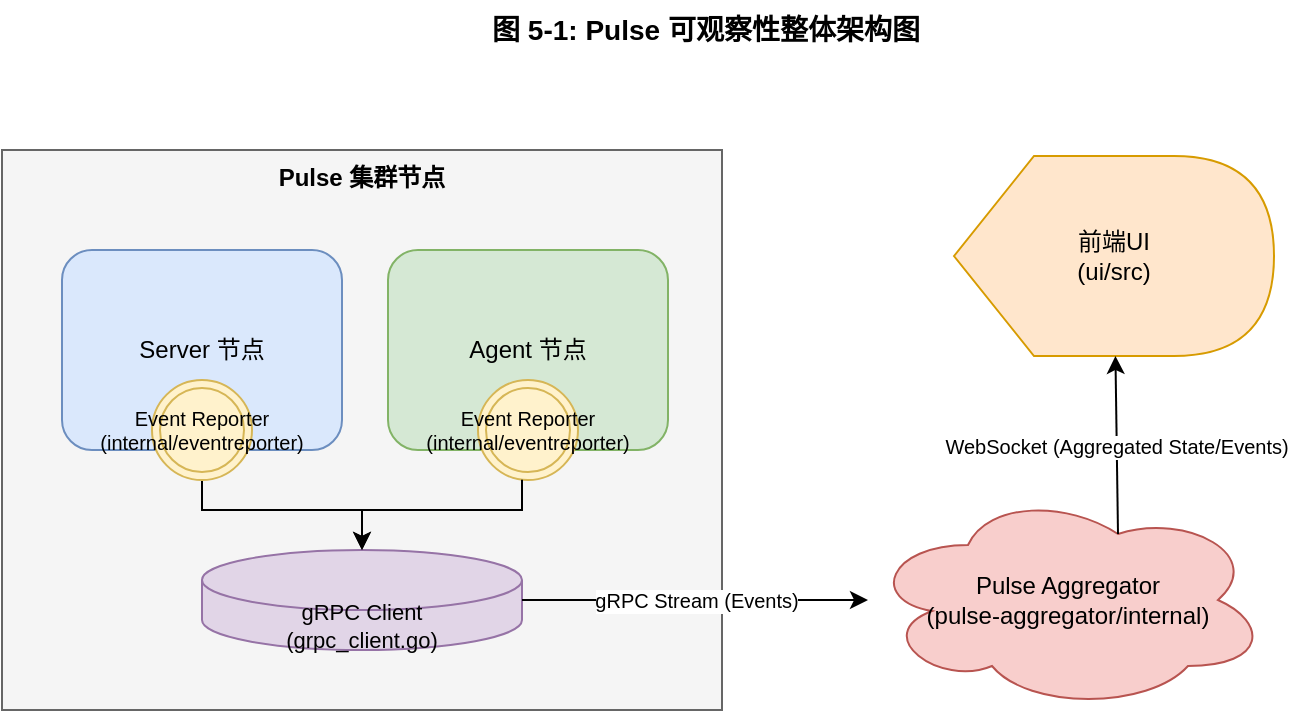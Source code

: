 <mxfile version="26.2.14">
  <diagram name="Observability Architecture" id="6DLIA3g4k_VJgWlVC2TL">
    <mxGraphModel dx="969" dy="578" grid="0" gridSize="10" guides="1" tooltips="1" connect="1" arrows="1" fold="1" page="0" pageScale="1" pageWidth="850" pageHeight="1100" math="0" shadow="0">
      <root>
        <mxCell id="0" />
        <mxCell id="1" parent="0" />
        <mxCell id="U4MRM5uoJ8ETrOe1Ctdm-1" value="Pulse 集群节点" style="rounded=0;whiteSpace=wrap;html=1;fillColor=#f5f5f5;strokeColor=#666666;verticalAlign=top;align=center;fontStyle=1" vertex="1" parent="1">
          <mxGeometry x="80" y="100" width="360" height="280" as="geometry" />
        </mxCell>
        <mxCell id="U4MRM5uoJ8ETrOe1Ctdm-2" value="Server 节点" style="rounded=1;whiteSpace=wrap;html=1;fontSize=12;fillColor=#dae8fc;strokeColor=#6c8ebf;" vertex="1" parent="1">
          <mxGeometry x="110" y="150" width="140" height="100" as="geometry" />
        </mxCell>
        <mxCell id="U4MRM5uoJ8ETrOe1Ctdm-4" value="Agent 节点" style="rounded=1;whiteSpace=wrap;html=1;fontSize=12;fillColor=#d5e8d4;strokeColor=#82b366;" vertex="1" parent="1">
          <mxGeometry x="273" y="150" width="140" height="100" as="geometry" />
        </mxCell>
        <mxCell id="U4MRM5uoJ8ETrOe1Ctdm-5" value="Event Reporter&#xa;(internal/eventreporter)" style="ellipse;shape=doubleEllipse;whiteSpace=wrap;html=1;aspect=fixed;fontSize=10;fillColor=#fff2cc;strokeColor=#d6b656;" vertex="1" parent="U4MRM5uoJ8ETrOe1Ctdm-4">
          <mxGeometry x="45" y="65" width="50" height="50" as="geometry" />
        </mxCell>
        <mxCell id="U4MRM5uoJ8ETrOe1Ctdm-6" value="gRPC Client&#xa;(grpc_client.go)" style="shape=cylinder3;whiteSpace=wrap;html=1;boundedLbl=1;backgroundOutline=1;size=15;fontSize=11;fillColor=#e1d5e7;strokeColor=#9673a6;" vertex="1" parent="1">
          <mxGeometry x="180" y="300" width="160" height="50" as="geometry" />
        </mxCell>
        <mxCell id="U4MRM5uoJ8ETrOe1Ctdm-7" value="Pulse Aggregator&#xa;(pulse-aggregator/internal)" style="shape=cloud;whiteSpace=wrap;html=1;fontSize=12;fillColor=#f8cecc;strokeColor=#b85450;" vertex="1" parent="1">
          <mxGeometry x="513" y="270" width="200" height="110" as="geometry" />
        </mxCell>
        <mxCell id="U4MRM5uoJ8ETrOe1Ctdm-8" value="前端UI&lt;br&gt;(ui/src)" style="shape=display;whiteSpace=wrap;html=1;fontSize=12;fillColor=#ffe6cc;strokeColor=#d79b00;" vertex="1" parent="1">
          <mxGeometry x="556" y="103" width="160" height="100" as="geometry" />
        </mxCell>
        <mxCell id="U4MRM5uoJ8ETrOe1Ctdm-9" style="edgeStyle=orthogonalEdgeStyle;rounded=0;orthogonalLoop=1;jettySize=auto;html=1;entryX=0.5;entryY=0;entryDx=0;entryDy=0;endArrow=classic;endFill=1;fontSize=10;" edge="1" parent="1" source="U4MRM5uoJ8ETrOe1Ctdm-3" target="U4MRM5uoJ8ETrOe1Ctdm-6">
          <mxGeometry relative="1" as="geometry">
            <Array as="points">
              <mxPoint x="180" y="280" />
              <mxPoint x="260" y="280" />
            </Array>
          </mxGeometry>
        </mxCell>
        <mxCell id="U4MRM5uoJ8ETrOe1Ctdm-10" style="edgeStyle=orthogonalEdgeStyle;rounded=0;orthogonalLoop=1;jettySize=auto;html=1;entryX=0.5;entryY=0;entryDx=0;entryDy=0;endArrow=classic;endFill=1;fontSize=10;" edge="1" parent="1" source="U4MRM5uoJ8ETrOe1Ctdm-5" target="U4MRM5uoJ8ETrOe1Ctdm-6">
          <mxGeometry relative="1" as="geometry">
            <Array as="points">
              <mxPoint x="340" y="280" />
              <mxPoint x="260" y="280" />
            </Array>
          </mxGeometry>
        </mxCell>
        <mxCell id="U4MRM5uoJ8ETrOe1Ctdm-11" value="gRPC Stream (Events)" style="endArrow=classic;html=1;rounded=0;exitX=1;exitY=0.5;exitDx=0;exitDy=0;entryX=0;entryY=0.5;entryDx=0;entryDy=0;fontSize=10;" edge="1" parent="1" source="U4MRM5uoJ8ETrOe1Ctdm-6" target="U4MRM5uoJ8ETrOe1Ctdm-7">
          <mxGeometry width="100" height="100" relative="1" as="geometry">
            <mxPoint x="400" y="325" as="sourcePoint" />
            <mxPoint x="510" y="255" as="targetPoint" />
            <Array as="points">
              <mxPoint x="430" y="325" />
              <mxPoint x="482" y="325" />
            </Array>
          </mxGeometry>
        </mxCell>
        <mxCell id="U4MRM5uoJ8ETrOe1Ctdm-12" value="WebSocket (Aggregated State/Events)" style="endArrow=classic;html=1;rounded=0;exitX=0.625;exitY=0.2;exitDx=0;exitDy=0;fontSize=10;exitPerimeter=0;" edge="1" parent="1" source="U4MRM5uoJ8ETrOe1Ctdm-7" target="U4MRM5uoJ8ETrOe1Ctdm-8">
          <mxGeometry width="100" height="100" relative="1" as="geometry">
            <mxPoint x="730" y="255" as="sourcePoint" />
            <mxPoint x="830" y="255" as="targetPoint" />
          </mxGeometry>
        </mxCell>
        <mxCell id="U4MRM5uoJ8ETrOe1Ctdm-13" value="图 5-1: Pulse 可观察性整体架构图" style="text;html=1;strokeColor=none;fillColor=none;align=center;verticalAlign=middle;whiteSpace=wrap;rounded=0;fontSize=14;fontStyle=1" vertex="1" parent="1">
          <mxGeometry x="282" y="25" width="300" height="30" as="geometry" />
        </mxCell>
        <mxCell id="U4MRM5uoJ8ETrOe1Ctdm-3" value="Event Reporter&#xa;(internal/eventreporter)" style="ellipse;shape=doubleEllipse;whiteSpace=wrap;html=1;aspect=fixed;fontSize=10;fillColor=#fff2cc;strokeColor=#d6b656;" vertex="1" parent="1">
          <mxGeometry x="155" y="215" width="50" height="50" as="geometry" />
        </mxCell>
      </root>
    </mxGraphModel>
  </diagram>
</mxfile>
